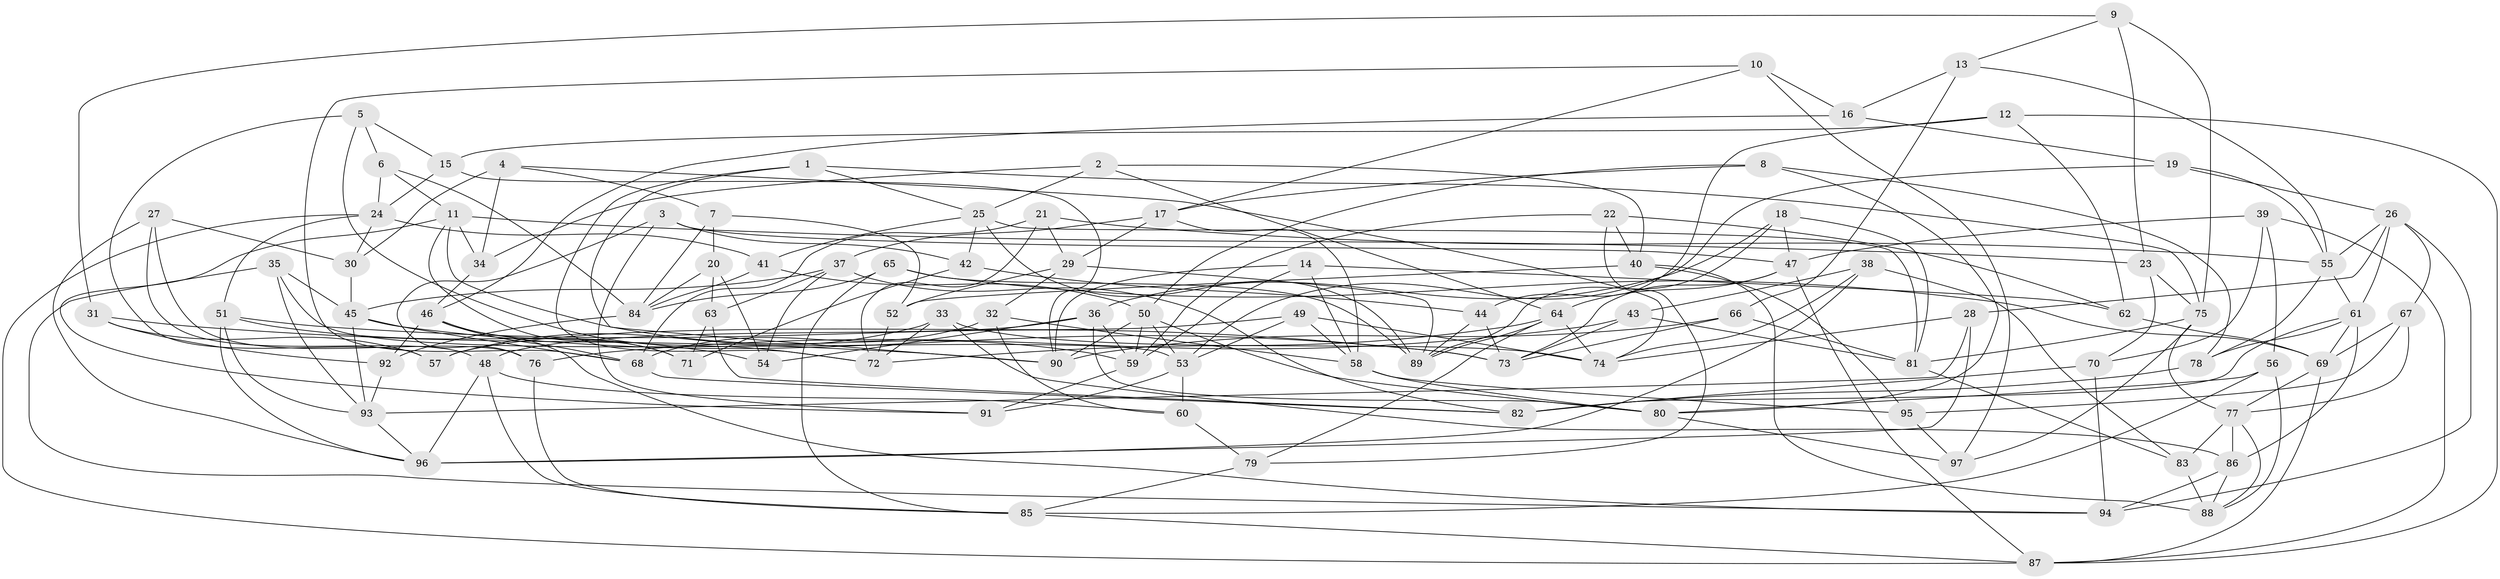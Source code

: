 // original degree distribution, {4: 1.0}
// Generated by graph-tools (version 1.1) at 2025/38/03/04/25 23:38:16]
// undirected, 97 vertices, 230 edges
graph export_dot {
  node [color=gray90,style=filled];
  1;
  2;
  3;
  4;
  5;
  6;
  7;
  8;
  9;
  10;
  11;
  12;
  13;
  14;
  15;
  16;
  17;
  18;
  19;
  20;
  21;
  22;
  23;
  24;
  25;
  26;
  27;
  28;
  29;
  30;
  31;
  32;
  33;
  34;
  35;
  36;
  37;
  38;
  39;
  40;
  41;
  42;
  43;
  44;
  45;
  46;
  47;
  48;
  49;
  50;
  51;
  52;
  53;
  54;
  55;
  56;
  57;
  58;
  59;
  60;
  61;
  62;
  63;
  64;
  65;
  66;
  67;
  68;
  69;
  70;
  71;
  72;
  73;
  74;
  75;
  76;
  77;
  78;
  79;
  80;
  81;
  82;
  83;
  84;
  85;
  86;
  87;
  88;
  89;
  90;
  91;
  92;
  93;
  94;
  95;
  96;
  97;
  1 -- 25 [weight=1.0];
  1 -- 72 [weight=1.0];
  1 -- 75 [weight=1.0];
  1 -- 90 [weight=1.0];
  2 -- 25 [weight=1.0];
  2 -- 34 [weight=1.0];
  2 -- 40 [weight=1.0];
  2 -- 64 [weight=1.0];
  3 -- 42 [weight=1.0];
  3 -- 47 [weight=1.0];
  3 -- 76 [weight=1.0];
  3 -- 91 [weight=1.0];
  4 -- 7 [weight=1.0];
  4 -- 30 [weight=1.0];
  4 -- 34 [weight=1.0];
  4 -- 74 [weight=1.0];
  5 -- 6 [weight=1.0];
  5 -- 15 [weight=1.0];
  5 -- 57 [weight=1.0];
  5 -- 72 [weight=1.0];
  6 -- 11 [weight=1.0];
  6 -- 24 [weight=1.0];
  6 -- 84 [weight=1.0];
  7 -- 20 [weight=1.0];
  7 -- 52 [weight=1.0];
  7 -- 84 [weight=1.0];
  8 -- 17 [weight=1.0];
  8 -- 50 [weight=1.0];
  8 -- 78 [weight=1.0];
  8 -- 80 [weight=1.0];
  9 -- 13 [weight=1.0];
  9 -- 23 [weight=1.0];
  9 -- 31 [weight=1.0];
  9 -- 75 [weight=1.0];
  10 -- 16 [weight=1.0];
  10 -- 17 [weight=1.0];
  10 -- 68 [weight=1.0];
  10 -- 97 [weight=1.0];
  11 -- 23 [weight=1.0];
  11 -- 34 [weight=1.0];
  11 -- 59 [weight=1.0];
  11 -- 71 [weight=1.0];
  11 -- 91 [weight=1.0];
  12 -- 15 [weight=1.0];
  12 -- 44 [weight=1.0];
  12 -- 62 [weight=1.0];
  12 -- 87 [weight=1.0];
  13 -- 16 [weight=1.0];
  13 -- 55 [weight=1.0];
  13 -- 66 [weight=1.0];
  14 -- 58 [weight=1.0];
  14 -- 59 [weight=1.0];
  14 -- 62 [weight=1.0];
  14 -- 90 [weight=1.0];
  15 -- 24 [weight=1.0];
  15 -- 90 [weight=1.0];
  16 -- 19 [weight=1.0];
  16 -- 46 [weight=1.0];
  17 -- 29 [weight=2.0];
  17 -- 37 [weight=1.0];
  17 -- 58 [weight=1.0];
  18 -- 36 [weight=1.0];
  18 -- 47 [weight=1.0];
  18 -- 81 [weight=1.0];
  18 -- 89 [weight=1.0];
  19 -- 26 [weight=1.0];
  19 -- 53 [weight=1.0];
  19 -- 55 [weight=1.0];
  20 -- 54 [weight=1.0];
  20 -- 63 [weight=1.0];
  20 -- 84 [weight=1.0];
  21 -- 29 [weight=1.0];
  21 -- 55 [weight=1.0];
  21 -- 68 [weight=1.0];
  21 -- 72 [weight=1.0];
  22 -- 40 [weight=1.0];
  22 -- 59 [weight=1.0];
  22 -- 62 [weight=1.0];
  22 -- 79 [weight=1.0];
  23 -- 70 [weight=1.0];
  23 -- 75 [weight=1.0];
  24 -- 30 [weight=1.0];
  24 -- 41 [weight=1.0];
  24 -- 51 [weight=1.0];
  24 -- 87 [weight=1.0];
  25 -- 41 [weight=1.0];
  25 -- 42 [weight=1.0];
  25 -- 81 [weight=1.0];
  25 -- 89 [weight=1.0];
  26 -- 28 [weight=1.0];
  26 -- 55 [weight=1.0];
  26 -- 61 [weight=1.0];
  26 -- 67 [weight=1.0];
  26 -- 94 [weight=1.0];
  27 -- 30 [weight=1.0];
  27 -- 48 [weight=1.0];
  27 -- 76 [weight=1.0];
  27 -- 96 [weight=1.0];
  28 -- 74 [weight=1.0];
  28 -- 93 [weight=1.0];
  28 -- 96 [weight=1.0];
  29 -- 32 [weight=1.0];
  29 -- 52 [weight=1.0];
  29 -- 89 [weight=1.0];
  30 -- 45 [weight=1.0];
  31 -- 57 [weight=1.0];
  31 -- 90 [weight=1.0];
  31 -- 92 [weight=1.0];
  32 -- 58 [weight=1.0];
  32 -- 60 [weight=1.0];
  32 -- 68 [weight=1.0];
  33 -- 57 [weight=1.0];
  33 -- 72 [weight=1.0];
  33 -- 74 [weight=1.0];
  33 -- 86 [weight=1.0];
  34 -- 46 [weight=1.0];
  35 -- 45 [weight=1.0];
  35 -- 53 [weight=1.0];
  35 -- 93 [weight=1.0];
  35 -- 94 [weight=1.0];
  36 -- 48 [weight=2.0];
  36 -- 54 [weight=1.0];
  36 -- 59 [weight=1.0];
  36 -- 80 [weight=1.0];
  37 -- 45 [weight=1.0];
  37 -- 54 [weight=2.0];
  37 -- 63 [weight=1.0];
  37 -- 82 [weight=1.0];
  38 -- 43 [weight=1.0];
  38 -- 74 [weight=1.0];
  38 -- 83 [weight=1.0];
  38 -- 96 [weight=1.0];
  39 -- 47 [weight=1.0];
  39 -- 56 [weight=1.0];
  39 -- 70 [weight=1.0];
  39 -- 87 [weight=1.0];
  40 -- 52 [weight=1.0];
  40 -- 88 [weight=2.0];
  40 -- 95 [weight=1.0];
  41 -- 50 [weight=1.0];
  41 -- 84 [weight=1.0];
  42 -- 44 [weight=1.0];
  42 -- 71 [weight=1.0];
  43 -- 73 [weight=1.0];
  43 -- 76 [weight=1.0];
  43 -- 81 [weight=1.0];
  44 -- 73 [weight=1.0];
  44 -- 89 [weight=1.0];
  45 -- 68 [weight=1.0];
  45 -- 73 [weight=1.0];
  45 -- 93 [weight=1.0];
  46 -- 68 [weight=1.0];
  46 -- 71 [weight=1.0];
  46 -- 92 [weight=1.0];
  46 -- 94 [weight=1.0];
  47 -- 64 [weight=1.0];
  47 -- 73 [weight=1.0];
  47 -- 87 [weight=1.0];
  48 -- 60 [weight=1.0];
  48 -- 85 [weight=1.0];
  48 -- 96 [weight=1.0];
  49 -- 53 [weight=1.0];
  49 -- 57 [weight=1.0];
  49 -- 58 [weight=1.0];
  49 -- 74 [weight=1.0];
  50 -- 53 [weight=1.0];
  50 -- 59 [weight=1.0];
  50 -- 80 [weight=1.0];
  50 -- 90 [weight=1.0];
  51 -- 54 [weight=2.0];
  51 -- 73 [weight=1.0];
  51 -- 93 [weight=1.0];
  51 -- 96 [weight=1.0];
  52 -- 72 [weight=1.0];
  53 -- 60 [weight=1.0];
  53 -- 91 [weight=1.0];
  55 -- 61 [weight=1.0];
  55 -- 78 [weight=1.0];
  56 -- 80 [weight=1.0];
  56 -- 85 [weight=1.0];
  56 -- 88 [weight=1.0];
  58 -- 80 [weight=1.0];
  58 -- 95 [weight=1.0];
  59 -- 91 [weight=1.0];
  60 -- 79 [weight=1.0];
  61 -- 69 [weight=1.0];
  61 -- 78 [weight=1.0];
  61 -- 82 [weight=1.0];
  61 -- 86 [weight=1.0];
  62 -- 69 [weight=1.0];
  63 -- 71 [weight=1.0];
  63 -- 82 [weight=1.0];
  64 -- 72 [weight=1.0];
  64 -- 74 [weight=1.0];
  64 -- 79 [weight=1.0];
  64 -- 89 [weight=1.0];
  65 -- 69 [weight=1.0];
  65 -- 84 [weight=1.0];
  65 -- 85 [weight=1.0];
  65 -- 89 [weight=1.0];
  66 -- 73 [weight=1.0];
  66 -- 81 [weight=1.0];
  66 -- 90 [weight=1.0];
  67 -- 69 [weight=1.0];
  67 -- 77 [weight=1.0];
  67 -- 95 [weight=1.0];
  68 -- 82 [weight=1.0];
  69 -- 77 [weight=1.0];
  69 -- 87 [weight=1.0];
  70 -- 82 [weight=1.0];
  70 -- 94 [weight=1.0];
  75 -- 77 [weight=1.0];
  75 -- 81 [weight=1.0];
  75 -- 97 [weight=1.0];
  76 -- 85 [weight=1.0];
  77 -- 83 [weight=1.0];
  77 -- 86 [weight=1.0];
  77 -- 88 [weight=1.0];
  78 -- 82 [weight=1.0];
  79 -- 85 [weight=1.0];
  80 -- 97 [weight=1.0];
  81 -- 83 [weight=1.0];
  83 -- 88 [weight=1.0];
  84 -- 92 [weight=1.0];
  85 -- 87 [weight=1.0];
  86 -- 88 [weight=1.0];
  86 -- 94 [weight=2.0];
  92 -- 93 [weight=1.0];
  93 -- 96 [weight=1.0];
  95 -- 97 [weight=1.0];
}
